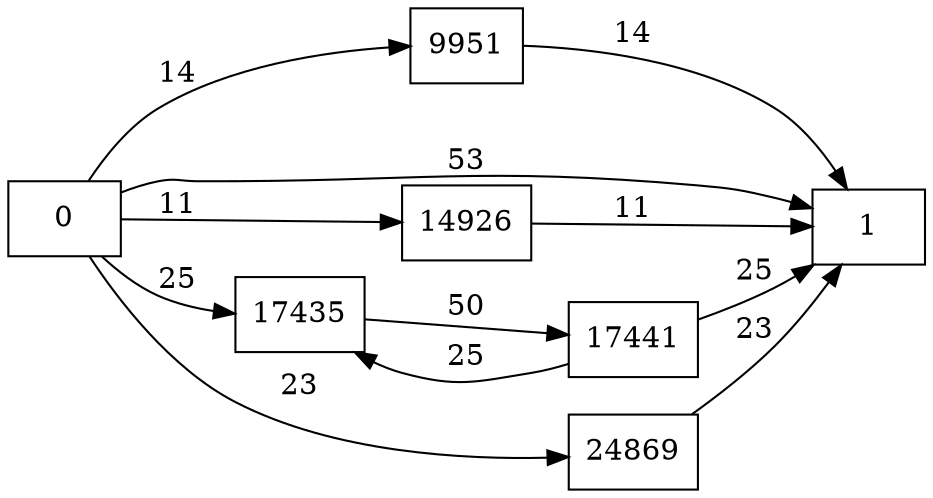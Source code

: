 digraph {
	graph [rankdir=LR]
	node [shape=rectangle]
	9951 -> 1 [label=14]
	14926 -> 1 [label=11]
	17435 -> 17441 [label=50]
	17441 -> 17435 [label=25]
	17441 -> 1 [label=25]
	24869 -> 1 [label=23]
	0 -> 1 [label=53]
	0 -> 9951 [label=14]
	0 -> 14926 [label=11]
	0 -> 17435 [label=25]
	0 -> 24869 [label=23]
}
